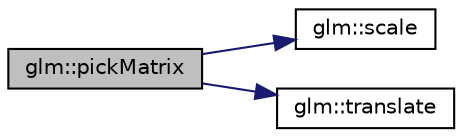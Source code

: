 digraph "glm::pickMatrix"
{
 // LATEX_PDF_SIZE
  edge [fontname="Helvetica",fontsize="10",labelfontname="Helvetica",labelfontsize="10"];
  node [fontname="Helvetica",fontsize="10",shape=record];
  rankdir="LR";
  Node1 [label="glm::pickMatrix",height=0.2,width=0.4,color="black", fillcolor="grey75", style="filled", fontcolor="black",tooltip=" "];
  Node1 -> Node2 [color="midnightblue",fontsize="10",style="solid",fontname="Helvetica"];
  Node2 [label="glm::scale",height=0.2,width=0.4,color="black", fillcolor="white", style="filled",URL="$group__gtc__matrix__transform.html#ga8f062fcc07e2445500793f2803afebb0",tooltip=" "];
  Node1 -> Node3 [color="midnightblue",fontsize="10",style="solid",fontname="Helvetica"];
  Node3 [label="glm::translate",height=0.2,width=0.4,color="black", fillcolor="white", style="filled",URL="$group__gtc__matrix__transform.html#gaee134ab77c6c5548a6ebf4e8e476c6ed",tooltip=" "];
}
